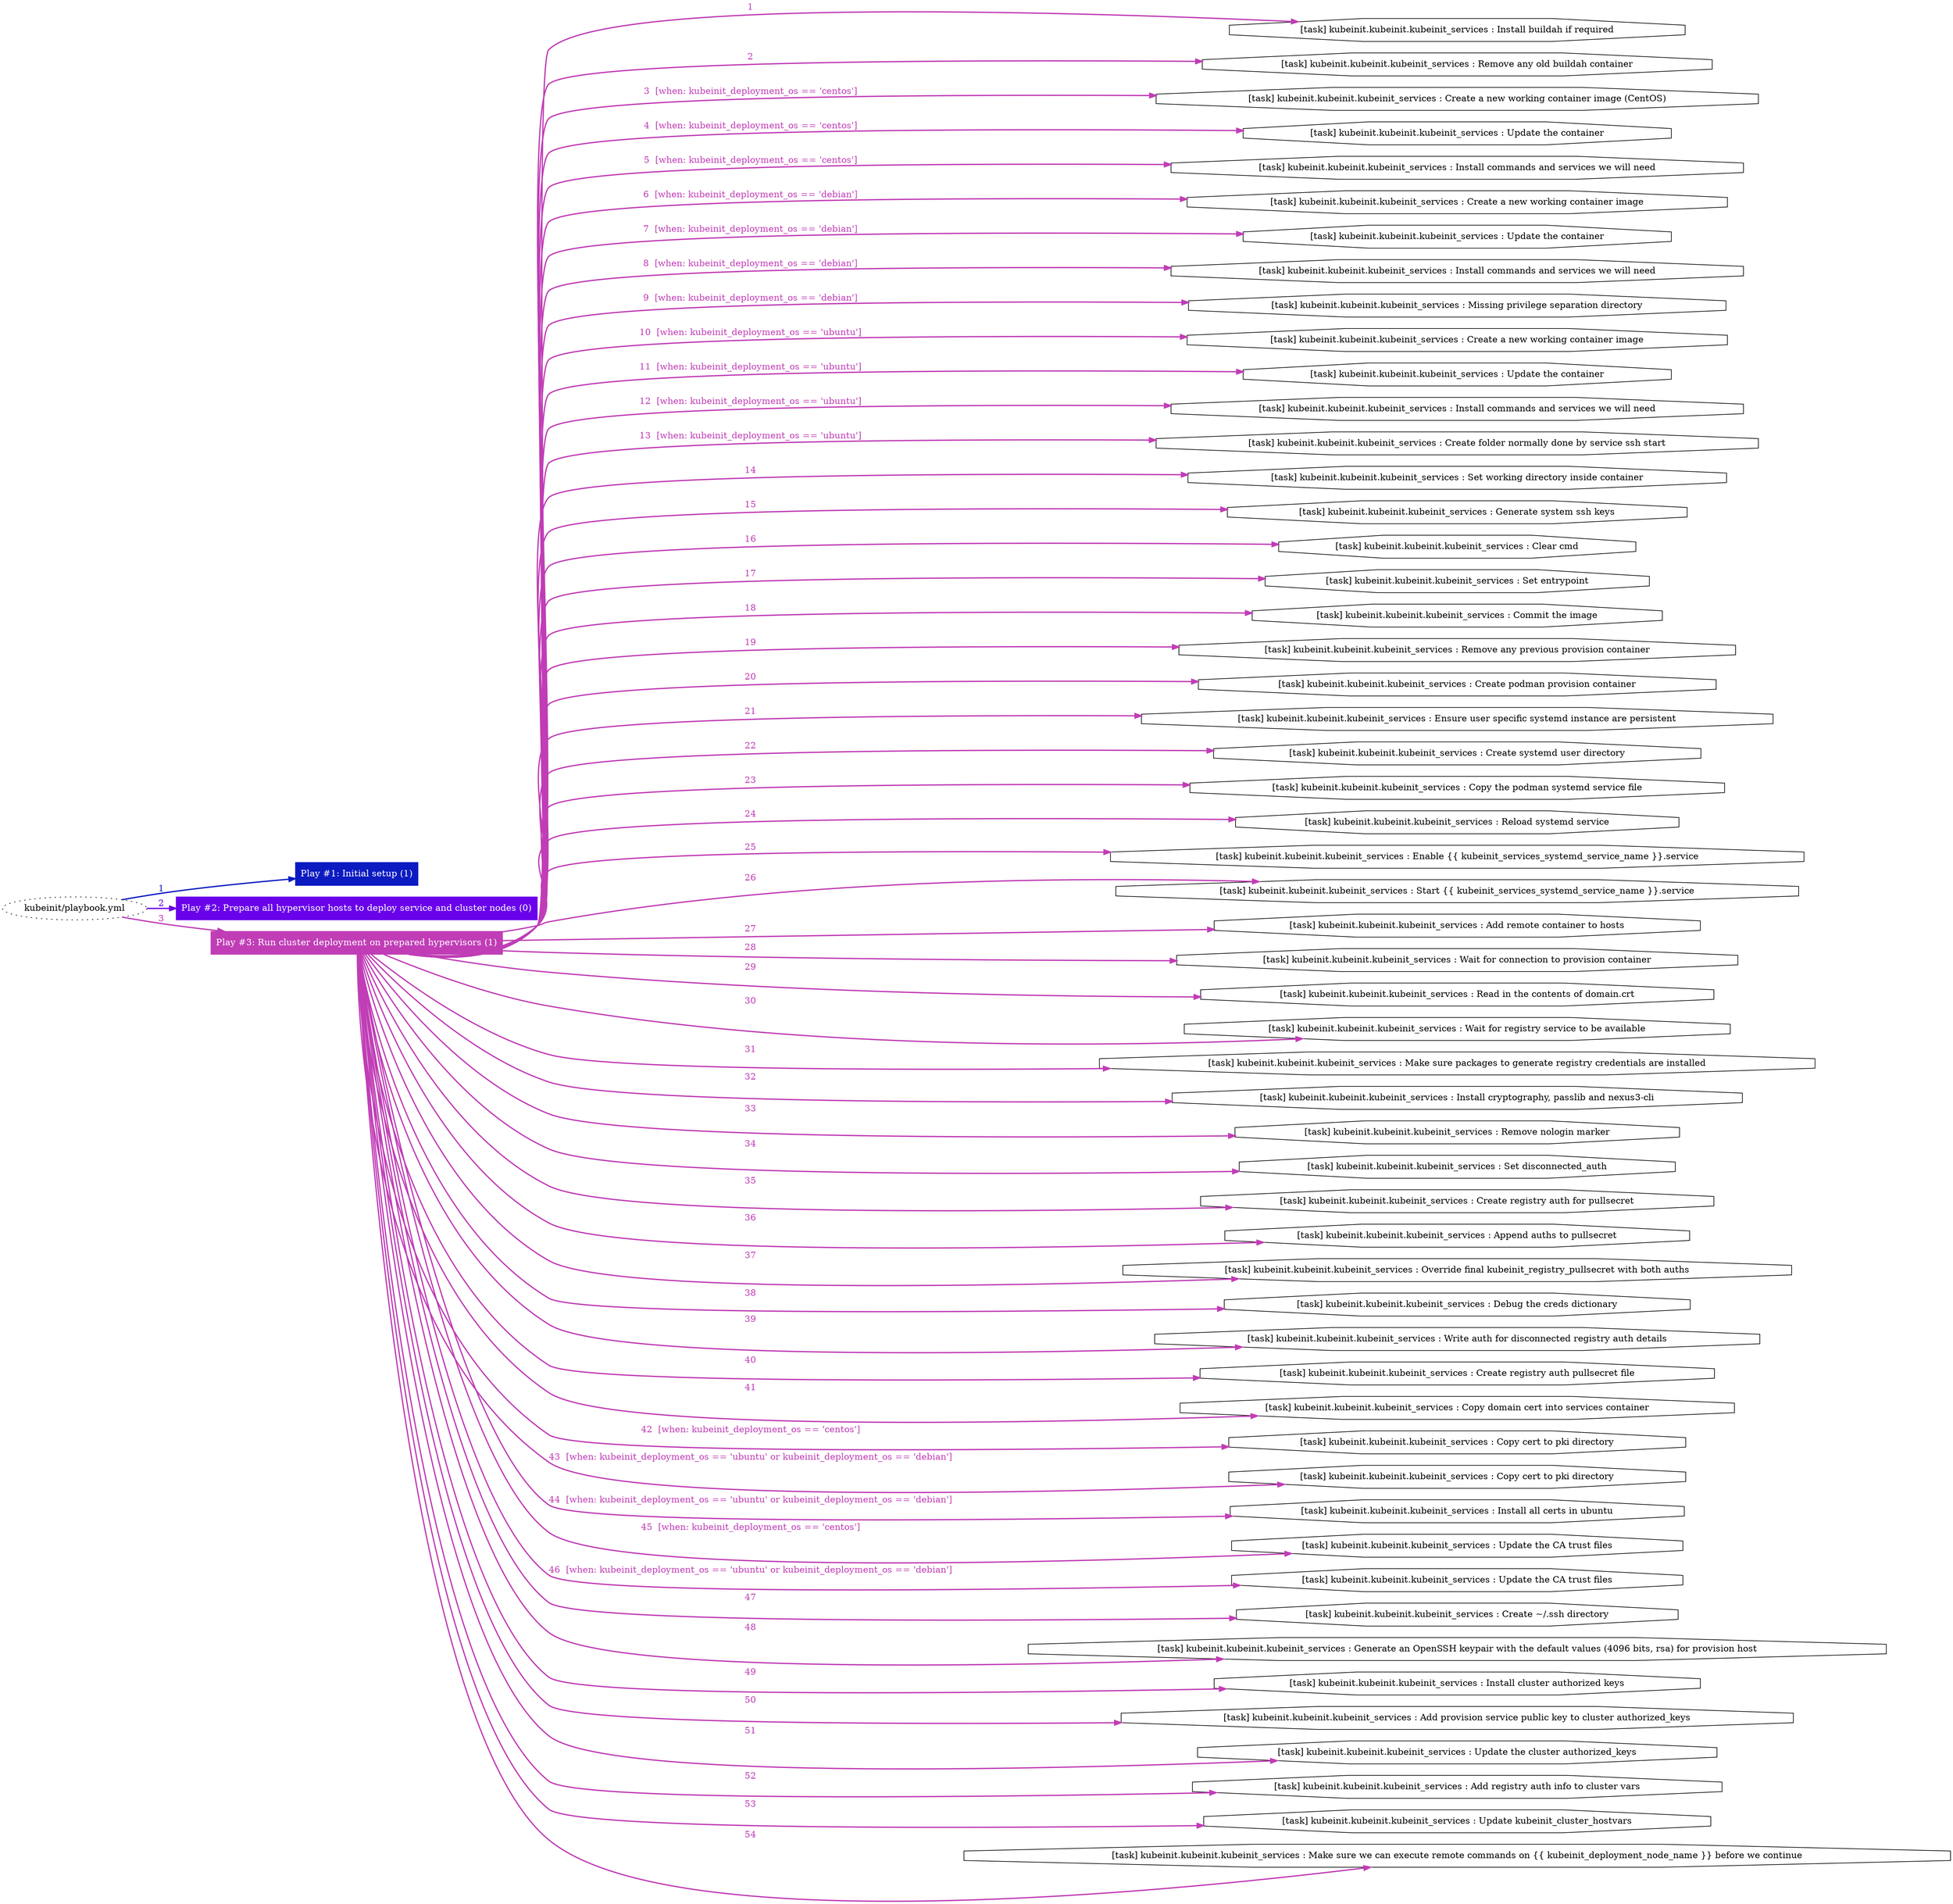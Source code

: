 digraph "kubeinit/playbook.yml "{
	graph [concentrate=true ordering=in rankdir=LR ratio=fill]
	edge [esep=5 sep=10]
	"kubeinit/playbook.yml" [id=root_node style=dotted]
	subgraph "Play #1: Initial setup (1) "{
		"Play #1: Initial setup (1)" [color="#0b1bc1" fontcolor="#ffffff" id="play_7ea44a44-8032-404e-a36b-44a1c843e9b4" shape=box style=filled tooltip=localhost]
		"kubeinit/playbook.yml" -> "Play #1: Initial setup (1)" [label=1 color="#0b1bc1" fontcolor="#0b1bc1" id="edge_ab1ae1df-4047-464a-a5bf-925d2a8d211a" style=bold]
	}
	subgraph "Play #2: Prepare all hypervisor hosts to deploy service and cluster nodes (0) "{
		"Play #2: Prepare all hypervisor hosts to deploy service and cluster nodes (0)" [color="#6901ea" fontcolor="#ffffff" id="play_18e29d7a-8789-4e0c-a1b5-7dd42ad16ab6" shape=box style=filled tooltip=""]
		"kubeinit/playbook.yml" -> "Play #2: Prepare all hypervisor hosts to deploy service and cluster nodes (0)" [label=2 color="#6901ea" fontcolor="#6901ea" id="edge_a286b98c-cad4-4f8a-bd89-9f82148b7e2c" style=bold]
	}
	subgraph "Play #3: Run cluster deployment on prepared hypervisors (1) "{
		"Play #3: Run cluster deployment on prepared hypervisors (1)" [color="#c03db6" fontcolor="#ffffff" id="play_71767595-d938-4946-9900-812a66cd37e0" shape=box style=filled tooltip=localhost]
		"kubeinit/playbook.yml" -> "Play #3: Run cluster deployment on prepared hypervisors (1)" [label=3 color="#c03db6" fontcolor="#c03db6" id="edge_fbdf5e2a-7464-4f02-ae65-e6de3bbc7584" style=bold]
		"task_fed26dad-58be-40f0-99b9-7cf4c2f1b964" [label="[task] kubeinit.kubeinit.kubeinit_services : Install buildah if required" id="task_fed26dad-58be-40f0-99b9-7cf4c2f1b964" shape=octagon tooltip="[task] kubeinit.kubeinit.kubeinit_services : Install buildah if required"]
		"Play #3: Run cluster deployment on prepared hypervisors (1)" -> "task_fed26dad-58be-40f0-99b9-7cf4c2f1b964" [label=1 color="#c03db6" fontcolor="#c03db6" id="edge_8eebfb4c-f53e-434e-9eda-4e50a29d52a2" style=bold]
		"task_c05d6ec9-20d6-4409-bd95-60a2c9272a87" [label="[task] kubeinit.kubeinit.kubeinit_services : Remove any old buildah container" id="task_c05d6ec9-20d6-4409-bd95-60a2c9272a87" shape=octagon tooltip="[task] kubeinit.kubeinit.kubeinit_services : Remove any old buildah container"]
		"Play #3: Run cluster deployment on prepared hypervisors (1)" -> "task_c05d6ec9-20d6-4409-bd95-60a2c9272a87" [label=2 color="#c03db6" fontcolor="#c03db6" id="edge_2cfca694-3972-4450-b5f3-8c88d711c91f" style=bold]
		"task_ec65db79-f1c9-4131-9aad-515207c57995" [label="[task] kubeinit.kubeinit.kubeinit_services : Create a new working container image (CentOS)" id="task_ec65db79-f1c9-4131-9aad-515207c57995" shape=octagon tooltip="[task] kubeinit.kubeinit.kubeinit_services : Create a new working container image (CentOS)"]
		"Play #3: Run cluster deployment on prepared hypervisors (1)" -> "task_ec65db79-f1c9-4131-9aad-515207c57995" [label="3  [when: kubeinit_deployment_os == 'centos']" color="#c03db6" fontcolor="#c03db6" id="edge_ad7d2bbe-8523-4a2b-bce8-096218156f17" style=bold]
		"task_633433a7-79c5-42d2-b78e-c3d0c5683685" [label="[task] kubeinit.kubeinit.kubeinit_services : Update the container" id="task_633433a7-79c5-42d2-b78e-c3d0c5683685" shape=octagon tooltip="[task] kubeinit.kubeinit.kubeinit_services : Update the container"]
		"Play #3: Run cluster deployment on prepared hypervisors (1)" -> "task_633433a7-79c5-42d2-b78e-c3d0c5683685" [label="4  [when: kubeinit_deployment_os == 'centos']" color="#c03db6" fontcolor="#c03db6" id="edge_0331e050-2f49-4b06-90e0-d81b2d4dde55" style=bold]
		"task_7b5ce809-c529-4a74-b4c2-eb150660c2d7" [label="[task] kubeinit.kubeinit.kubeinit_services : Install commands and services we will need" id="task_7b5ce809-c529-4a74-b4c2-eb150660c2d7" shape=octagon tooltip="[task] kubeinit.kubeinit.kubeinit_services : Install commands and services we will need"]
		"Play #3: Run cluster deployment on prepared hypervisors (1)" -> "task_7b5ce809-c529-4a74-b4c2-eb150660c2d7" [label="5  [when: kubeinit_deployment_os == 'centos']" color="#c03db6" fontcolor="#c03db6" id="edge_6d66ade8-3a5a-482c-835c-ba917c81c11b" style=bold]
		"task_e5b6ea01-94d0-486b-90e3-c485d9307e38" [label="[task] kubeinit.kubeinit.kubeinit_services : Create a new working container image" id="task_e5b6ea01-94d0-486b-90e3-c485d9307e38" shape=octagon tooltip="[task] kubeinit.kubeinit.kubeinit_services : Create a new working container image"]
		"Play #3: Run cluster deployment on prepared hypervisors (1)" -> "task_e5b6ea01-94d0-486b-90e3-c485d9307e38" [label="6  [when: kubeinit_deployment_os == 'debian']" color="#c03db6" fontcolor="#c03db6" id="edge_3bbca4d5-1350-487b-9d5d-ae392adc14f5" style=bold]
		"task_80b7bb1c-29b2-4e80-8207-9c1cc80c2cb9" [label="[task] kubeinit.kubeinit.kubeinit_services : Update the container" id="task_80b7bb1c-29b2-4e80-8207-9c1cc80c2cb9" shape=octagon tooltip="[task] kubeinit.kubeinit.kubeinit_services : Update the container"]
		"Play #3: Run cluster deployment on prepared hypervisors (1)" -> "task_80b7bb1c-29b2-4e80-8207-9c1cc80c2cb9" [label="7  [when: kubeinit_deployment_os == 'debian']" color="#c03db6" fontcolor="#c03db6" id="edge_b4670961-8b7a-4af9-be89-7b37b0743416" style=bold]
		"task_c3e9953a-0823-4285-89b3-2479a92a1592" [label="[task] kubeinit.kubeinit.kubeinit_services : Install commands and services we will need" id="task_c3e9953a-0823-4285-89b3-2479a92a1592" shape=octagon tooltip="[task] kubeinit.kubeinit.kubeinit_services : Install commands and services we will need"]
		"Play #3: Run cluster deployment on prepared hypervisors (1)" -> "task_c3e9953a-0823-4285-89b3-2479a92a1592" [label="8  [when: kubeinit_deployment_os == 'debian']" color="#c03db6" fontcolor="#c03db6" id="edge_ee4e4ddb-df50-461c-ac8a-74a898648771" style=bold]
		"task_63fd50ff-39d2-4db9-ba32-ae89ff7bccf7" [label="[task] kubeinit.kubeinit.kubeinit_services : Missing privilege separation directory" id="task_63fd50ff-39d2-4db9-ba32-ae89ff7bccf7" shape=octagon tooltip="[task] kubeinit.kubeinit.kubeinit_services : Missing privilege separation directory"]
		"Play #3: Run cluster deployment on prepared hypervisors (1)" -> "task_63fd50ff-39d2-4db9-ba32-ae89ff7bccf7" [label="9  [when: kubeinit_deployment_os == 'debian']" color="#c03db6" fontcolor="#c03db6" id="edge_ebf2b0c4-49f9-4d95-a581-b6915f6ce6ac" style=bold]
		"task_52e76ba0-ca4b-418b-a346-5f23945118ea" [label="[task] kubeinit.kubeinit.kubeinit_services : Create a new working container image" id="task_52e76ba0-ca4b-418b-a346-5f23945118ea" shape=octagon tooltip="[task] kubeinit.kubeinit.kubeinit_services : Create a new working container image"]
		"Play #3: Run cluster deployment on prepared hypervisors (1)" -> "task_52e76ba0-ca4b-418b-a346-5f23945118ea" [label="10  [when: kubeinit_deployment_os == 'ubuntu']" color="#c03db6" fontcolor="#c03db6" id="edge_190a575d-7512-4d9c-861a-e5135e54e3a4" style=bold]
		"task_cf3a6483-b729-4e93-85fc-edad4939fbea" [label="[task] kubeinit.kubeinit.kubeinit_services : Update the container" id="task_cf3a6483-b729-4e93-85fc-edad4939fbea" shape=octagon tooltip="[task] kubeinit.kubeinit.kubeinit_services : Update the container"]
		"Play #3: Run cluster deployment on prepared hypervisors (1)" -> "task_cf3a6483-b729-4e93-85fc-edad4939fbea" [label="11  [when: kubeinit_deployment_os == 'ubuntu']" color="#c03db6" fontcolor="#c03db6" id="edge_436ac008-eb1d-4887-a946-18b4dd3e27d4" style=bold]
		"task_ac56b93a-93c0-4e05-bf27-bb4dd4ee8aaf" [label="[task] kubeinit.kubeinit.kubeinit_services : Install commands and services we will need" id="task_ac56b93a-93c0-4e05-bf27-bb4dd4ee8aaf" shape=octagon tooltip="[task] kubeinit.kubeinit.kubeinit_services : Install commands and services we will need"]
		"Play #3: Run cluster deployment on prepared hypervisors (1)" -> "task_ac56b93a-93c0-4e05-bf27-bb4dd4ee8aaf" [label="12  [when: kubeinit_deployment_os == 'ubuntu']" color="#c03db6" fontcolor="#c03db6" id="edge_d665690b-2e29-43d4-8655-3979952582a0" style=bold]
		"task_d902c56c-17af-4d02-9054-758f8baa1a19" [label="[task] kubeinit.kubeinit.kubeinit_services : Create folder normally done by service ssh start" id="task_d902c56c-17af-4d02-9054-758f8baa1a19" shape=octagon tooltip="[task] kubeinit.kubeinit.kubeinit_services : Create folder normally done by service ssh start"]
		"Play #3: Run cluster deployment on prepared hypervisors (1)" -> "task_d902c56c-17af-4d02-9054-758f8baa1a19" [label="13  [when: kubeinit_deployment_os == 'ubuntu']" color="#c03db6" fontcolor="#c03db6" id="edge_a890377f-d933-4cb8-b250-3affcbf7c167" style=bold]
		"task_d47173b8-ac83-4127-9af7-1fcfa912dd65" [label="[task] kubeinit.kubeinit.kubeinit_services : Set working directory inside container" id="task_d47173b8-ac83-4127-9af7-1fcfa912dd65" shape=octagon tooltip="[task] kubeinit.kubeinit.kubeinit_services : Set working directory inside container"]
		"Play #3: Run cluster deployment on prepared hypervisors (1)" -> "task_d47173b8-ac83-4127-9af7-1fcfa912dd65" [label=14 color="#c03db6" fontcolor="#c03db6" id="edge_52bb8c80-fa81-4b1c-be78-37efca667aba" style=bold]
		"task_0c875b42-a363-421b-aebe-1c8d679093a3" [label="[task] kubeinit.kubeinit.kubeinit_services : Generate system ssh keys" id="task_0c875b42-a363-421b-aebe-1c8d679093a3" shape=octagon tooltip="[task] kubeinit.kubeinit.kubeinit_services : Generate system ssh keys"]
		"Play #3: Run cluster deployment on prepared hypervisors (1)" -> "task_0c875b42-a363-421b-aebe-1c8d679093a3" [label=15 color="#c03db6" fontcolor="#c03db6" id="edge_8719bfb2-0fc6-4687-9d8a-fe6e1b73e2f8" style=bold]
		"task_2927340b-4e1b-418e-9dce-3de01b5fc943" [label="[task] kubeinit.kubeinit.kubeinit_services : Clear cmd" id="task_2927340b-4e1b-418e-9dce-3de01b5fc943" shape=octagon tooltip="[task] kubeinit.kubeinit.kubeinit_services : Clear cmd"]
		"Play #3: Run cluster deployment on prepared hypervisors (1)" -> "task_2927340b-4e1b-418e-9dce-3de01b5fc943" [label=16 color="#c03db6" fontcolor="#c03db6" id="edge_036dcea8-e106-46a9-8242-95d28d20c843" style=bold]
		"task_3a829cec-a538-469a-8685-e7ad1b0891d1" [label="[task] kubeinit.kubeinit.kubeinit_services : Set entrypoint" id="task_3a829cec-a538-469a-8685-e7ad1b0891d1" shape=octagon tooltip="[task] kubeinit.kubeinit.kubeinit_services : Set entrypoint"]
		"Play #3: Run cluster deployment on prepared hypervisors (1)" -> "task_3a829cec-a538-469a-8685-e7ad1b0891d1" [label=17 color="#c03db6" fontcolor="#c03db6" id="edge_ea158315-77b7-4042-b03f-099c512d720c" style=bold]
		"task_6f850c8c-61a8-4f3d-a3ee-3c773f89f194" [label="[task] kubeinit.kubeinit.kubeinit_services : Commit the image" id="task_6f850c8c-61a8-4f3d-a3ee-3c773f89f194" shape=octagon tooltip="[task] kubeinit.kubeinit.kubeinit_services : Commit the image"]
		"Play #3: Run cluster deployment on prepared hypervisors (1)" -> "task_6f850c8c-61a8-4f3d-a3ee-3c773f89f194" [label=18 color="#c03db6" fontcolor="#c03db6" id="edge_c8165f99-a1fc-485f-9a3f-3e97b1d52f1f" style=bold]
		"task_3df3052d-ee73-4e84-8486-502d144e1a7e" [label="[task] kubeinit.kubeinit.kubeinit_services : Remove any previous provision container" id="task_3df3052d-ee73-4e84-8486-502d144e1a7e" shape=octagon tooltip="[task] kubeinit.kubeinit.kubeinit_services : Remove any previous provision container"]
		"Play #3: Run cluster deployment on prepared hypervisors (1)" -> "task_3df3052d-ee73-4e84-8486-502d144e1a7e" [label=19 color="#c03db6" fontcolor="#c03db6" id="edge_2716345e-69c1-43c1-a8b3-b7404567a5bd" style=bold]
		"task_a22071a2-728c-4ce6-8ea2-23e51b7c2099" [label="[task] kubeinit.kubeinit.kubeinit_services : Create podman provision container" id="task_a22071a2-728c-4ce6-8ea2-23e51b7c2099" shape=octagon tooltip="[task] kubeinit.kubeinit.kubeinit_services : Create podman provision container"]
		"Play #3: Run cluster deployment on prepared hypervisors (1)" -> "task_a22071a2-728c-4ce6-8ea2-23e51b7c2099" [label=20 color="#c03db6" fontcolor="#c03db6" id="edge_44e718df-f2bc-4972-8d93-d7fbe9c3fee7" style=bold]
		"task_94bb4472-02c0-4262-b056-c5c6beaba349" [label="[task] kubeinit.kubeinit.kubeinit_services : Ensure user specific systemd instance are persistent" id="task_94bb4472-02c0-4262-b056-c5c6beaba349" shape=octagon tooltip="[task] kubeinit.kubeinit.kubeinit_services : Ensure user specific systemd instance are persistent"]
		"Play #3: Run cluster deployment on prepared hypervisors (1)" -> "task_94bb4472-02c0-4262-b056-c5c6beaba349" [label=21 color="#c03db6" fontcolor="#c03db6" id="edge_55b422c4-7160-4fa1-af5d-c5f1f5184b96" style=bold]
		"task_8998de5b-a838-4d4b-a214-093ff2ea116a" [label="[task] kubeinit.kubeinit.kubeinit_services : Create systemd user directory" id="task_8998de5b-a838-4d4b-a214-093ff2ea116a" shape=octagon tooltip="[task] kubeinit.kubeinit.kubeinit_services : Create systemd user directory"]
		"Play #3: Run cluster deployment on prepared hypervisors (1)" -> "task_8998de5b-a838-4d4b-a214-093ff2ea116a" [label=22 color="#c03db6" fontcolor="#c03db6" id="edge_a958a048-a17e-4326-917a-a2d5bf2dfff4" style=bold]
		"task_cff23b66-1b70-4e3d-826a-57cf4fb71605" [label="[task] kubeinit.kubeinit.kubeinit_services : Copy the podman systemd service file" id="task_cff23b66-1b70-4e3d-826a-57cf4fb71605" shape=octagon tooltip="[task] kubeinit.kubeinit.kubeinit_services : Copy the podman systemd service file"]
		"Play #3: Run cluster deployment on prepared hypervisors (1)" -> "task_cff23b66-1b70-4e3d-826a-57cf4fb71605" [label=23 color="#c03db6" fontcolor="#c03db6" id="edge_9f0f3448-9f1f-4511-accc-21dc0a6b6848" style=bold]
		"task_b008b341-84a3-47d2-99a5-2bc03b749421" [label="[task] kubeinit.kubeinit.kubeinit_services : Reload systemd service" id="task_b008b341-84a3-47d2-99a5-2bc03b749421" shape=octagon tooltip="[task] kubeinit.kubeinit.kubeinit_services : Reload systemd service"]
		"Play #3: Run cluster deployment on prepared hypervisors (1)" -> "task_b008b341-84a3-47d2-99a5-2bc03b749421" [label=24 color="#c03db6" fontcolor="#c03db6" id="edge_fe3e9637-f7b8-491c-b4b5-af4f65f4f1f8" style=bold]
		"task_1590e9a4-5dc9-4e53-83cf-e8e6ea285d32" [label="[task] kubeinit.kubeinit.kubeinit_services : Enable {{ kubeinit_services_systemd_service_name }}.service" id="task_1590e9a4-5dc9-4e53-83cf-e8e6ea285d32" shape=octagon tooltip="[task] kubeinit.kubeinit.kubeinit_services : Enable {{ kubeinit_services_systemd_service_name }}.service"]
		"Play #3: Run cluster deployment on prepared hypervisors (1)" -> "task_1590e9a4-5dc9-4e53-83cf-e8e6ea285d32" [label=25 color="#c03db6" fontcolor="#c03db6" id="edge_da6a35f9-56c4-4ade-b641-ec11df53404e" style=bold]
		"task_ba36b7d2-6a29-40be-85e6-a8a6c5b9c42f" [label="[task] kubeinit.kubeinit.kubeinit_services : Start {{ kubeinit_services_systemd_service_name }}.service" id="task_ba36b7d2-6a29-40be-85e6-a8a6c5b9c42f" shape=octagon tooltip="[task] kubeinit.kubeinit.kubeinit_services : Start {{ kubeinit_services_systemd_service_name }}.service"]
		"Play #3: Run cluster deployment on prepared hypervisors (1)" -> "task_ba36b7d2-6a29-40be-85e6-a8a6c5b9c42f" [label=26 color="#c03db6" fontcolor="#c03db6" id="edge_4fb40be6-9e61-4d46-a41a-0f672daefe24" style=bold]
		"task_1cea6276-640c-4fc3-a9c6-c54403abfd5f" [label="[task] kubeinit.kubeinit.kubeinit_services : Add remote container to hosts" id="task_1cea6276-640c-4fc3-a9c6-c54403abfd5f" shape=octagon tooltip="[task] kubeinit.kubeinit.kubeinit_services : Add remote container to hosts"]
		"Play #3: Run cluster deployment on prepared hypervisors (1)" -> "task_1cea6276-640c-4fc3-a9c6-c54403abfd5f" [label=27 color="#c03db6" fontcolor="#c03db6" id="edge_e7e8a8c3-1943-4640-976d-c0bedc126c50" style=bold]
		"task_a8dbfaff-4e15-4349-ab24-f21415d4bbd6" [label="[task] kubeinit.kubeinit.kubeinit_services : Wait for connection to provision container" id="task_a8dbfaff-4e15-4349-ab24-f21415d4bbd6" shape=octagon tooltip="[task] kubeinit.kubeinit.kubeinit_services : Wait for connection to provision container"]
		"Play #3: Run cluster deployment on prepared hypervisors (1)" -> "task_a8dbfaff-4e15-4349-ab24-f21415d4bbd6" [label=28 color="#c03db6" fontcolor="#c03db6" id="edge_d3f26a8a-c25f-4b46-85ec-b5c512b84e71" style=bold]
		"task_8bc075f6-d5f3-4ef2-a543-b12b48b79eb0" [label="[task] kubeinit.kubeinit.kubeinit_services : Read in the contents of domain.crt" id="task_8bc075f6-d5f3-4ef2-a543-b12b48b79eb0" shape=octagon tooltip="[task] kubeinit.kubeinit.kubeinit_services : Read in the contents of domain.crt"]
		"Play #3: Run cluster deployment on prepared hypervisors (1)" -> "task_8bc075f6-d5f3-4ef2-a543-b12b48b79eb0" [label=29 color="#c03db6" fontcolor="#c03db6" id="edge_13dd126c-4b26-4609-bb9e-7b97beb80e68" style=bold]
		"task_b86f95a6-7154-46b5-bb91-b6ce149d238f" [label="[task] kubeinit.kubeinit.kubeinit_services : Wait for registry service to be available" id="task_b86f95a6-7154-46b5-bb91-b6ce149d238f" shape=octagon tooltip="[task] kubeinit.kubeinit.kubeinit_services : Wait for registry service to be available"]
		"Play #3: Run cluster deployment on prepared hypervisors (1)" -> "task_b86f95a6-7154-46b5-bb91-b6ce149d238f" [label=30 color="#c03db6" fontcolor="#c03db6" id="edge_6399d310-1f2f-417e-90ce-2aa0057217dd" style=bold]
		"task_a49b0957-0bec-4304-8e4f-b51a0ddfdc36" [label="[task] kubeinit.kubeinit.kubeinit_services : Make sure packages to generate registry credentials are installed" id="task_a49b0957-0bec-4304-8e4f-b51a0ddfdc36" shape=octagon tooltip="[task] kubeinit.kubeinit.kubeinit_services : Make sure packages to generate registry credentials are installed"]
		"Play #3: Run cluster deployment on prepared hypervisors (1)" -> "task_a49b0957-0bec-4304-8e4f-b51a0ddfdc36" [label=31 color="#c03db6" fontcolor="#c03db6" id="edge_6308ea36-0c90-4790-a0be-62dc0ae2a307" style=bold]
		"task_1d7ce8ae-f5bc-4712-9dd1-70122b74a3c1" [label="[task] kubeinit.kubeinit.kubeinit_services : Install cryptography, passlib and nexus3-cli" id="task_1d7ce8ae-f5bc-4712-9dd1-70122b74a3c1" shape=octagon tooltip="[task] kubeinit.kubeinit.kubeinit_services : Install cryptography, passlib and nexus3-cli"]
		"Play #3: Run cluster deployment on prepared hypervisors (1)" -> "task_1d7ce8ae-f5bc-4712-9dd1-70122b74a3c1" [label=32 color="#c03db6" fontcolor="#c03db6" id="edge_9f437ab8-47b0-4250-9c63-26152bc69d74" style=bold]
		"task_89e70a04-a3ea-4174-a285-445d5e38c5ff" [label="[task] kubeinit.kubeinit.kubeinit_services : Remove nologin marker" id="task_89e70a04-a3ea-4174-a285-445d5e38c5ff" shape=octagon tooltip="[task] kubeinit.kubeinit.kubeinit_services : Remove nologin marker"]
		"Play #3: Run cluster deployment on prepared hypervisors (1)" -> "task_89e70a04-a3ea-4174-a285-445d5e38c5ff" [label=33 color="#c03db6" fontcolor="#c03db6" id="edge_97505806-e5a5-4495-96ca-2c90a22ebe20" style=bold]
		"task_c93b097f-edea-4d61-8959-b92679fbd7a9" [label="[task] kubeinit.kubeinit.kubeinit_services : Set disconnected_auth" id="task_c93b097f-edea-4d61-8959-b92679fbd7a9" shape=octagon tooltip="[task] kubeinit.kubeinit.kubeinit_services : Set disconnected_auth"]
		"Play #3: Run cluster deployment on prepared hypervisors (1)" -> "task_c93b097f-edea-4d61-8959-b92679fbd7a9" [label=34 color="#c03db6" fontcolor="#c03db6" id="edge_189a0a8a-3620-4e4c-b99d-e80c1f45693c" style=bold]
		"task_7d64b1b1-eaba-4526-90d0-c04b7ce3df27" [label="[task] kubeinit.kubeinit.kubeinit_services : Create registry auth for pullsecret" id="task_7d64b1b1-eaba-4526-90d0-c04b7ce3df27" shape=octagon tooltip="[task] kubeinit.kubeinit.kubeinit_services : Create registry auth for pullsecret"]
		"Play #3: Run cluster deployment on prepared hypervisors (1)" -> "task_7d64b1b1-eaba-4526-90d0-c04b7ce3df27" [label=35 color="#c03db6" fontcolor="#c03db6" id="edge_2faf3971-dfd3-48a9-a482-c55ab495aa53" style=bold]
		"task_3d056c2d-2639-402c-b76e-91b800554a1c" [label="[task] kubeinit.kubeinit.kubeinit_services : Append auths to pullsecret" id="task_3d056c2d-2639-402c-b76e-91b800554a1c" shape=octagon tooltip="[task] kubeinit.kubeinit.kubeinit_services : Append auths to pullsecret"]
		"Play #3: Run cluster deployment on prepared hypervisors (1)" -> "task_3d056c2d-2639-402c-b76e-91b800554a1c" [label=36 color="#c03db6" fontcolor="#c03db6" id="edge_1266fc2e-8a78-46d3-bf3d-ff66fd4b8339" style=bold]
		"task_1337e1b7-f36c-42ec-8272-69040f172461" [label="[task] kubeinit.kubeinit.kubeinit_services : Override final kubeinit_registry_pullsecret with both auths" id="task_1337e1b7-f36c-42ec-8272-69040f172461" shape=octagon tooltip="[task] kubeinit.kubeinit.kubeinit_services : Override final kubeinit_registry_pullsecret with both auths"]
		"Play #3: Run cluster deployment on prepared hypervisors (1)" -> "task_1337e1b7-f36c-42ec-8272-69040f172461" [label=37 color="#c03db6" fontcolor="#c03db6" id="edge_afdd9b9b-19b5-42f0-80ec-c78f404a0d6d" style=bold]
		"task_dcfd17cd-51ba-4174-a554-a2aa5713885f" [label="[task] kubeinit.kubeinit.kubeinit_services : Debug the creds dictionary" id="task_dcfd17cd-51ba-4174-a554-a2aa5713885f" shape=octagon tooltip="[task] kubeinit.kubeinit.kubeinit_services : Debug the creds dictionary"]
		"Play #3: Run cluster deployment on prepared hypervisors (1)" -> "task_dcfd17cd-51ba-4174-a554-a2aa5713885f" [label=38 color="#c03db6" fontcolor="#c03db6" id="edge_4cf577b8-338e-4e4f-9365-11301a3fc0d8" style=bold]
		"task_6d467104-0e8b-49e7-b8d4-4d26ba05f9f1" [label="[task] kubeinit.kubeinit.kubeinit_services : Write auth for disconnected registry auth details" id="task_6d467104-0e8b-49e7-b8d4-4d26ba05f9f1" shape=octagon tooltip="[task] kubeinit.kubeinit.kubeinit_services : Write auth for disconnected registry auth details"]
		"Play #3: Run cluster deployment on prepared hypervisors (1)" -> "task_6d467104-0e8b-49e7-b8d4-4d26ba05f9f1" [label=39 color="#c03db6" fontcolor="#c03db6" id="edge_9166fa79-331f-4fab-bbfa-0c311fc3e814" style=bold]
		"task_dc79ce55-938b-4905-ad50-d3d0861084cc" [label="[task] kubeinit.kubeinit.kubeinit_services : Create registry auth pullsecret file" id="task_dc79ce55-938b-4905-ad50-d3d0861084cc" shape=octagon tooltip="[task] kubeinit.kubeinit.kubeinit_services : Create registry auth pullsecret file"]
		"Play #3: Run cluster deployment on prepared hypervisors (1)" -> "task_dc79ce55-938b-4905-ad50-d3d0861084cc" [label=40 color="#c03db6" fontcolor="#c03db6" id="edge_26315330-ceb2-4a5a-85fb-7cdb3383d25d" style=bold]
		"task_f893bdc1-9ca8-4327-966f-0ba66b20a162" [label="[task] kubeinit.kubeinit.kubeinit_services : Copy domain cert into services container" id="task_f893bdc1-9ca8-4327-966f-0ba66b20a162" shape=octagon tooltip="[task] kubeinit.kubeinit.kubeinit_services : Copy domain cert into services container"]
		"Play #3: Run cluster deployment on prepared hypervisors (1)" -> "task_f893bdc1-9ca8-4327-966f-0ba66b20a162" [label=41 color="#c03db6" fontcolor="#c03db6" id="edge_61bc44e8-3d6f-4c8d-a2f2-b66e8f8109e6" style=bold]
		"task_ea266581-c75d-4147-a502-7a7a02dba990" [label="[task] kubeinit.kubeinit.kubeinit_services : Copy cert to pki directory" id="task_ea266581-c75d-4147-a502-7a7a02dba990" shape=octagon tooltip="[task] kubeinit.kubeinit.kubeinit_services : Copy cert to pki directory"]
		"Play #3: Run cluster deployment on prepared hypervisors (1)" -> "task_ea266581-c75d-4147-a502-7a7a02dba990" [label="42  [when: kubeinit_deployment_os == 'centos']" color="#c03db6" fontcolor="#c03db6" id="edge_adde70e9-2c37-4daa-99aa-52cd0eaeeb4a" style=bold]
		"task_6b4721a2-00b2-42bf-b7b0-0806b07696db" [label="[task] kubeinit.kubeinit.kubeinit_services : Copy cert to pki directory" id="task_6b4721a2-00b2-42bf-b7b0-0806b07696db" shape=octagon tooltip="[task] kubeinit.kubeinit.kubeinit_services : Copy cert to pki directory"]
		"Play #3: Run cluster deployment on prepared hypervisors (1)" -> "task_6b4721a2-00b2-42bf-b7b0-0806b07696db" [label="43  [when: kubeinit_deployment_os == 'ubuntu' or kubeinit_deployment_os == 'debian']" color="#c03db6" fontcolor="#c03db6" id="edge_a3bf8779-4f11-44cb-82a4-faa96c7a4ef3" style=bold]
		"task_63645d1a-59fb-4750-a01f-c954cdcd1fb1" [label="[task] kubeinit.kubeinit.kubeinit_services : Install all certs in ubuntu" id="task_63645d1a-59fb-4750-a01f-c954cdcd1fb1" shape=octagon tooltip="[task] kubeinit.kubeinit.kubeinit_services : Install all certs in ubuntu"]
		"Play #3: Run cluster deployment on prepared hypervisors (1)" -> "task_63645d1a-59fb-4750-a01f-c954cdcd1fb1" [label="44  [when: kubeinit_deployment_os == 'ubuntu' or kubeinit_deployment_os == 'debian']" color="#c03db6" fontcolor="#c03db6" id="edge_c5d584f1-aa72-4d04-8081-337ad78346f9" style=bold]
		"task_68848f46-d771-4257-a8cc-f914b3d2d0fb" [label="[task] kubeinit.kubeinit.kubeinit_services : Update the CA trust files" id="task_68848f46-d771-4257-a8cc-f914b3d2d0fb" shape=octagon tooltip="[task] kubeinit.kubeinit.kubeinit_services : Update the CA trust files"]
		"Play #3: Run cluster deployment on prepared hypervisors (1)" -> "task_68848f46-d771-4257-a8cc-f914b3d2d0fb" [label="45  [when: kubeinit_deployment_os == 'centos']" color="#c03db6" fontcolor="#c03db6" id="edge_8ce654d0-79e5-4f83-849f-9afa1b3b8a05" style=bold]
		"task_bb69196d-25a9-4af1-a241-7fee19b6f679" [label="[task] kubeinit.kubeinit.kubeinit_services : Update the CA trust files" id="task_bb69196d-25a9-4af1-a241-7fee19b6f679" shape=octagon tooltip="[task] kubeinit.kubeinit.kubeinit_services : Update the CA trust files"]
		"Play #3: Run cluster deployment on prepared hypervisors (1)" -> "task_bb69196d-25a9-4af1-a241-7fee19b6f679" [label="46  [when: kubeinit_deployment_os == 'ubuntu' or kubeinit_deployment_os == 'debian']" color="#c03db6" fontcolor="#c03db6" id="edge_7de5030b-c978-4116-840a-c19cbfb2b1fb" style=bold]
		"task_a89308e8-731d-4003-ad56-e77e1f3730d7" [label="[task] kubeinit.kubeinit.kubeinit_services : Create ~/.ssh directory" id="task_a89308e8-731d-4003-ad56-e77e1f3730d7" shape=octagon tooltip="[task] kubeinit.kubeinit.kubeinit_services : Create ~/.ssh directory"]
		"Play #3: Run cluster deployment on prepared hypervisors (1)" -> "task_a89308e8-731d-4003-ad56-e77e1f3730d7" [label=47 color="#c03db6" fontcolor="#c03db6" id="edge_efc0a110-7a08-4aa9-a60d-4ce951277664" style=bold]
		"task_57fc1113-33ef-423d-8618-5e81ce813cf6" [label="[task] kubeinit.kubeinit.kubeinit_services : Generate an OpenSSH keypair with the default values (4096 bits, rsa) for provision host" id="task_57fc1113-33ef-423d-8618-5e81ce813cf6" shape=octagon tooltip="[task] kubeinit.kubeinit.kubeinit_services : Generate an OpenSSH keypair with the default values (4096 bits, rsa) for provision host"]
		"Play #3: Run cluster deployment on prepared hypervisors (1)" -> "task_57fc1113-33ef-423d-8618-5e81ce813cf6" [label=48 color="#c03db6" fontcolor="#c03db6" id="edge_f8dd8a0a-3cde-4c28-9992-f3e3e23aea6d" style=bold]
		"task_d7b6672e-3a2f-45ac-8f8d-fa8f7a5fdbca" [label="[task] kubeinit.kubeinit.kubeinit_services : Install cluster authorized keys" id="task_d7b6672e-3a2f-45ac-8f8d-fa8f7a5fdbca" shape=octagon tooltip="[task] kubeinit.kubeinit.kubeinit_services : Install cluster authorized keys"]
		"Play #3: Run cluster deployment on prepared hypervisors (1)" -> "task_d7b6672e-3a2f-45ac-8f8d-fa8f7a5fdbca" [label=49 color="#c03db6" fontcolor="#c03db6" id="edge_b8bef8e9-2833-4222-a3f7-07a0eb9fd18b" style=bold]
		"task_8282608e-e808-4def-aa52-aa3f271a9db4" [label="[task] kubeinit.kubeinit.kubeinit_services : Add provision service public key to cluster authorized_keys" id="task_8282608e-e808-4def-aa52-aa3f271a9db4" shape=octagon tooltip="[task] kubeinit.kubeinit.kubeinit_services : Add provision service public key to cluster authorized_keys"]
		"Play #3: Run cluster deployment on prepared hypervisors (1)" -> "task_8282608e-e808-4def-aa52-aa3f271a9db4" [label=50 color="#c03db6" fontcolor="#c03db6" id="edge_c22f7bec-b170-4f4f-adee-74635dafbaa9" style=bold]
		"task_dff54360-4fa8-4b1c-9ddd-4c602163869c" [label="[task] kubeinit.kubeinit.kubeinit_services : Update the cluster authorized_keys" id="task_dff54360-4fa8-4b1c-9ddd-4c602163869c" shape=octagon tooltip="[task] kubeinit.kubeinit.kubeinit_services : Update the cluster authorized_keys"]
		"Play #3: Run cluster deployment on prepared hypervisors (1)" -> "task_dff54360-4fa8-4b1c-9ddd-4c602163869c" [label=51 color="#c03db6" fontcolor="#c03db6" id="edge_1b732df9-0f29-4ed3-92cf-1030d63c14ff" style=bold]
		"task_c4a3783b-38a9-4fbd-a7c3-d0258224a11c" [label="[task] kubeinit.kubeinit.kubeinit_services : Add registry auth info to cluster vars" id="task_c4a3783b-38a9-4fbd-a7c3-d0258224a11c" shape=octagon tooltip="[task] kubeinit.kubeinit.kubeinit_services : Add registry auth info to cluster vars"]
		"Play #3: Run cluster deployment on prepared hypervisors (1)" -> "task_c4a3783b-38a9-4fbd-a7c3-d0258224a11c" [label=52 color="#c03db6" fontcolor="#c03db6" id="edge_7a9632e8-5aa6-44cc-935b-f6d15e3116cb" style=bold]
		"task_0473e738-0da1-4052-bdf7-efdc234d7e10" [label="[task] kubeinit.kubeinit.kubeinit_services : Update kubeinit_cluster_hostvars" id="task_0473e738-0da1-4052-bdf7-efdc234d7e10" shape=octagon tooltip="[task] kubeinit.kubeinit.kubeinit_services : Update kubeinit_cluster_hostvars"]
		"Play #3: Run cluster deployment on prepared hypervisors (1)" -> "task_0473e738-0da1-4052-bdf7-efdc234d7e10" [label=53 color="#c03db6" fontcolor="#c03db6" id="edge_cfea685c-63f8-4361-9b0a-edbffe3da836" style=bold]
		"task_51ffa8e1-118c-4bbd-b256-1d6d905f3608" [label="[task] kubeinit.kubeinit.kubeinit_services : Make sure we can execute remote commands on {{ kubeinit_deployment_node_name }} before we continue" id="task_51ffa8e1-118c-4bbd-b256-1d6d905f3608" shape=octagon tooltip="[task] kubeinit.kubeinit.kubeinit_services : Make sure we can execute remote commands on {{ kubeinit_deployment_node_name }} before we continue"]
		"Play #3: Run cluster deployment on prepared hypervisors (1)" -> "task_51ffa8e1-118c-4bbd-b256-1d6d905f3608" [label=54 color="#c03db6" fontcolor="#c03db6" id="edge_ef10bcdc-be5b-4cfc-837d-06f3ba3026e0" style=bold]
	}
}
